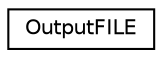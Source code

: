 digraph "Graphical Class Hierarchy"
{
 // LATEX_PDF_SIZE
  edge [fontname="Helvetica",fontsize="10",labelfontname="Helvetica",labelfontsize="10"];
  node [fontname="Helvetica",fontsize="10",shape=record];
  rankdir="LR";
  Node0 [label="OutputFILE",height=0.2,width=0.4,color="black", fillcolor="white", style="filled",URL="$struct_output_f_i_l_e.html",tooltip=" "];
}
